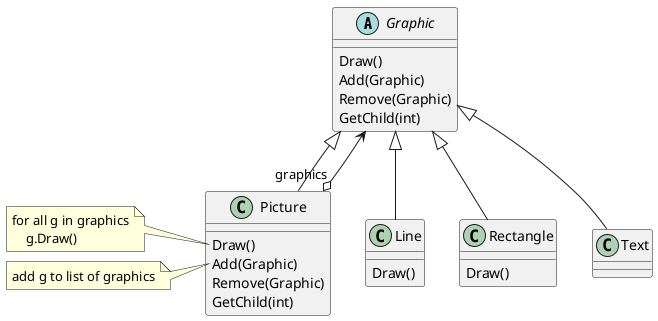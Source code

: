 @startuml

abstract Graphic {
        Draw()
        Add(Graphic)
        Remove(Graphic)
        GetChild(int)
    }

Line : Draw()
Rectangle : Draw()

Picture : Draw()
Picture : Add(Graphic)
Picture : Remove(Graphic)
Picture : GetChild(int)

note left of Picture::Draw
    for all g in graphics
        g.Draw()
end note

note left of Picture::Add
    add g to list of graphics
end note


Graphic <|-- Line
Graphic <|-- Rectangle
Graphic <|-- Text
Graphic <|-- Picture

Graphic <--o "graphics" Picture

@enduml
